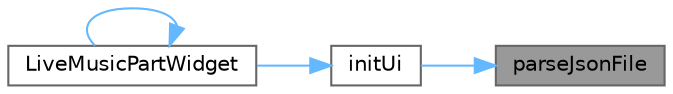 digraph "parseJsonFile"
{
 // LATEX_PDF_SIZE
  bgcolor="transparent";
  edge [fontname=Helvetica,fontsize=10,labelfontname=Helvetica,labelfontsize=10];
  node [fontname=Helvetica,fontsize=10,shape=box,height=0.2,width=0.4];
  rankdir="RL";
  Node1 [id="Node000001",label="parseJsonFile",height=0.2,width=0.4,color="gray40", fillcolor="grey60", style="filled", fontcolor="black",tooltip="解析 JSON 文件"];
  Node1 -> Node2 [id="edge1_Node000001_Node000002",dir="back",color="steelblue1",style="solid",tooltip=" "];
  Node2 [id="Node000002",label="initUi",height=0.2,width=0.4,color="grey40", fillcolor="white", style="filled",URL="$class_live_music_part_widget.html#afba6e95967cc3eb25fd518f7bde6ec04",tooltip="初始化界面"];
  Node2 -> Node3 [id="edge2_Node000002_Node000003",dir="back",color="steelblue1",style="solid",tooltip=" "];
  Node3 [id="Node000003",label="LiveMusicPartWidget",height=0.2,width=0.4,color="grey40", fillcolor="white", style="filled",URL="$class_live_music_part_widget.html#ab6d38b6269b7cddd18128cc4aba028a4",tooltip="构造函数，初始化直播音乐部分控件"];
  Node3 -> Node3 [id="edge3_Node000003_Node000003",dir="back",color="steelblue1",style="solid",tooltip=" "];
}
